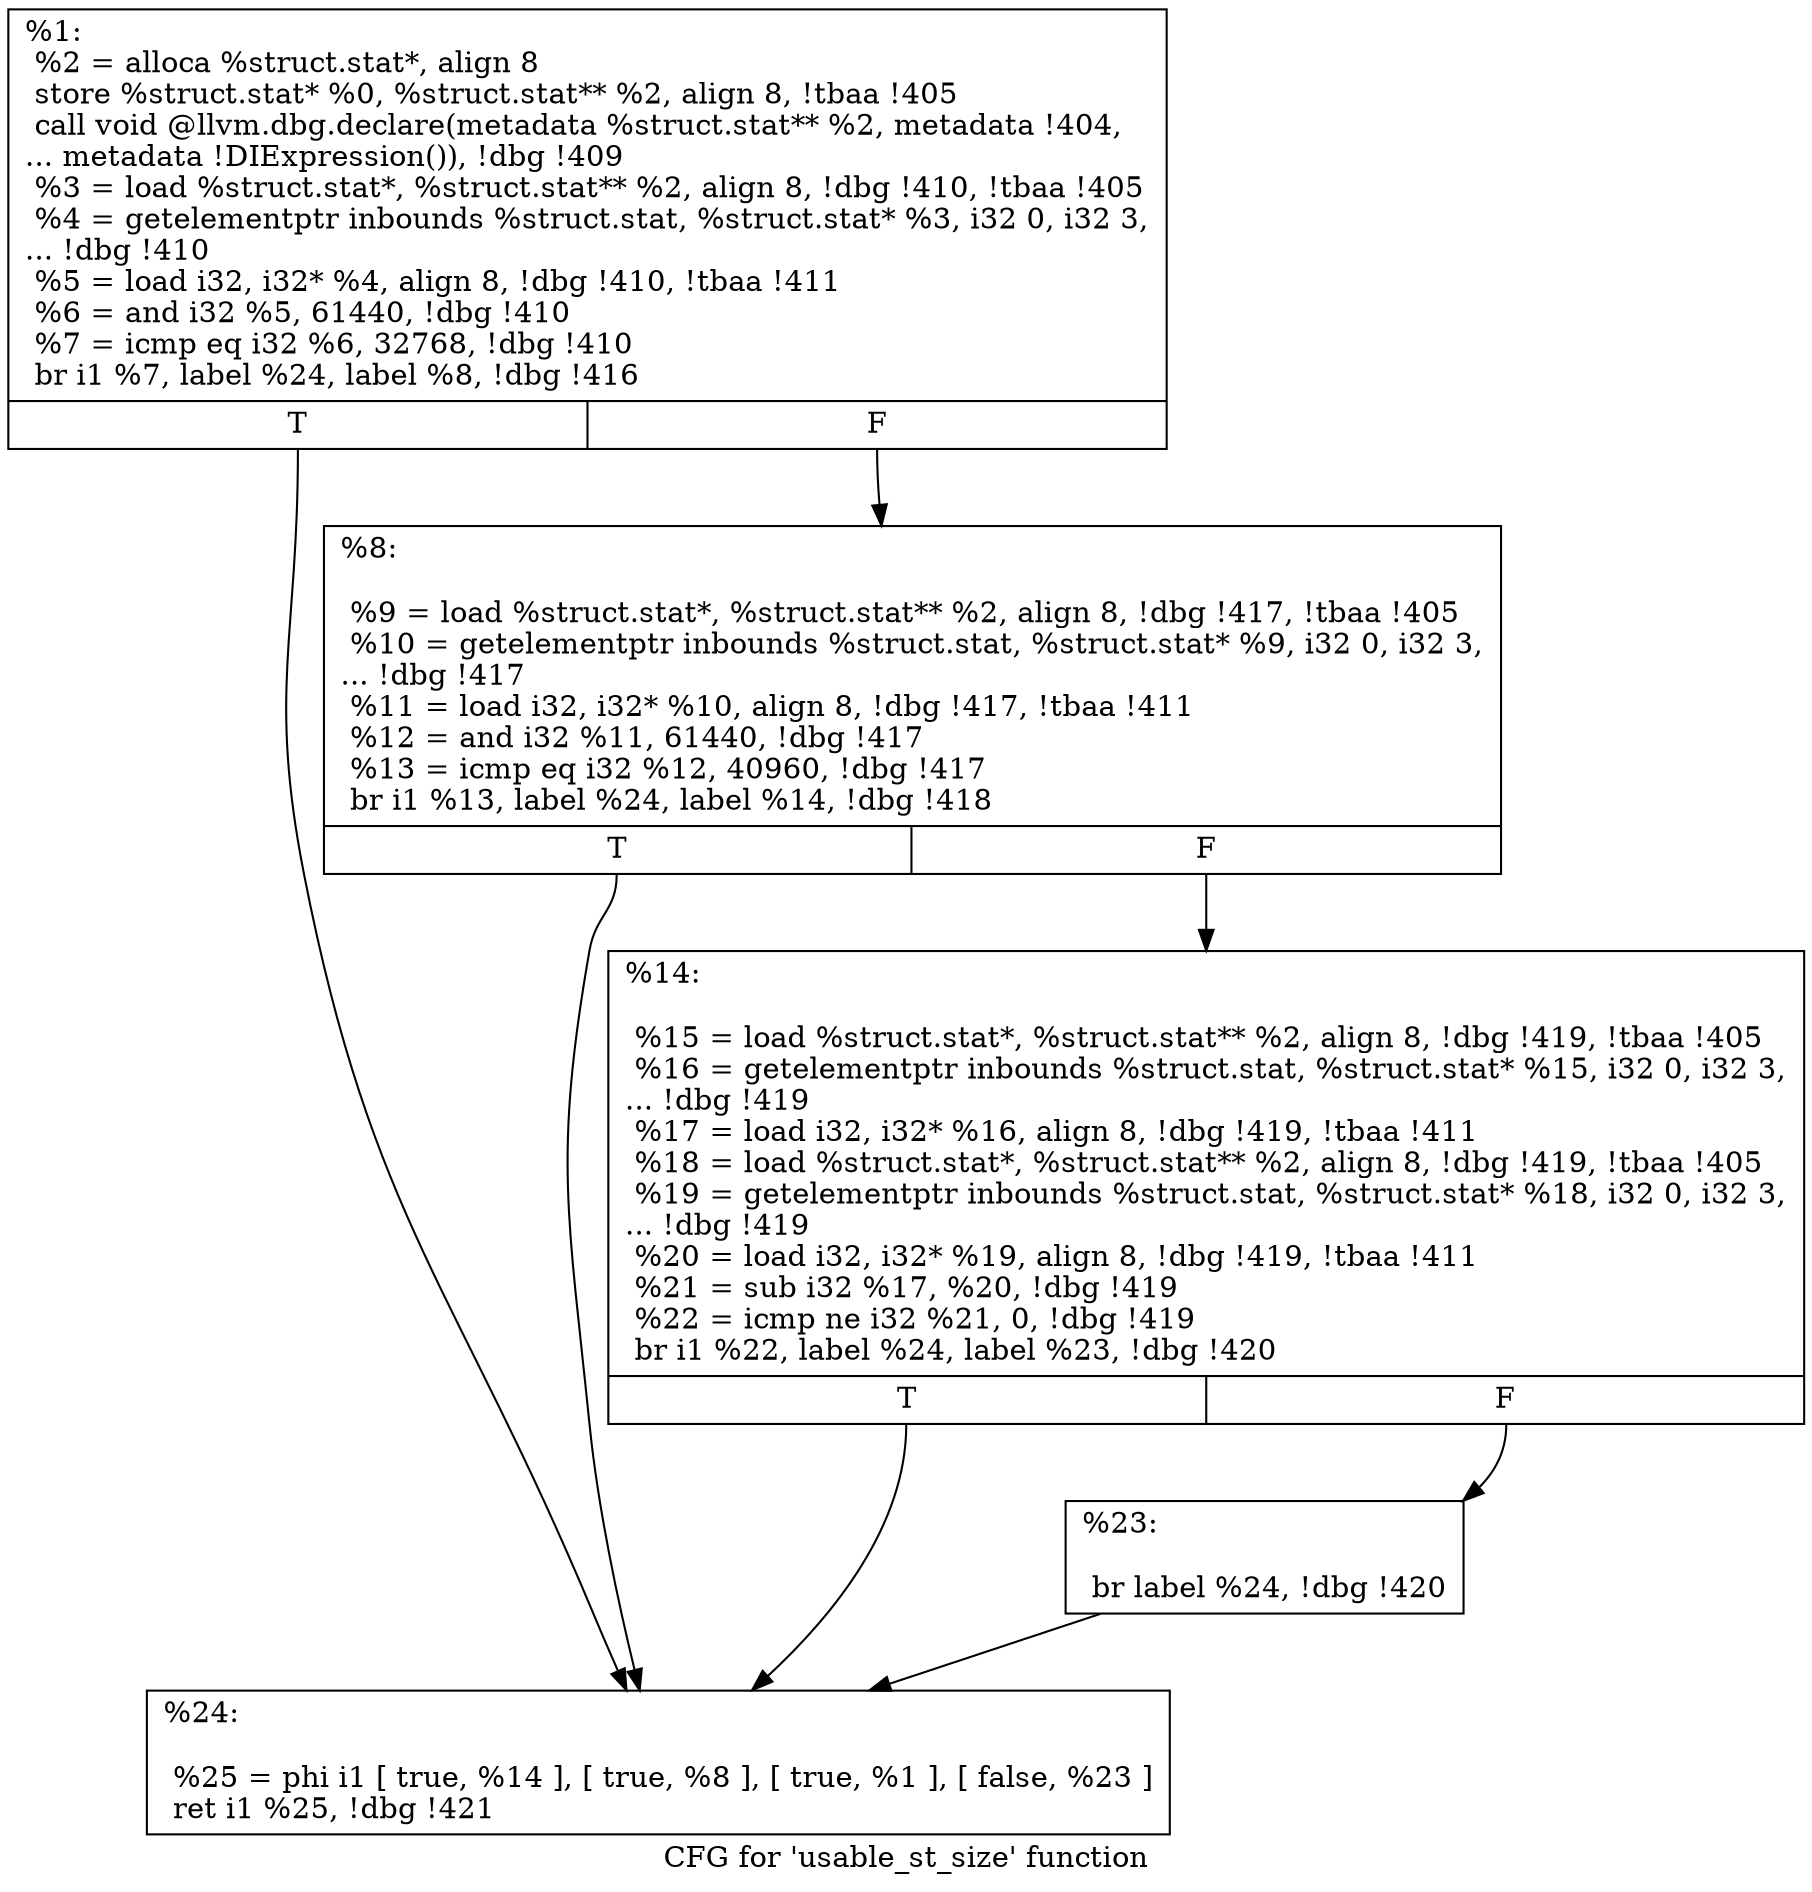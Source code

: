 digraph "CFG for 'usable_st_size' function" {
	label="CFG for 'usable_st_size' function";

	Node0x23fcfe0 [shape=record,label="{%1:\l  %2 = alloca %struct.stat*, align 8\l  store %struct.stat* %0, %struct.stat** %2, align 8, !tbaa !405\l  call void @llvm.dbg.declare(metadata %struct.stat** %2, metadata !404,\l... metadata !DIExpression()), !dbg !409\l  %3 = load %struct.stat*, %struct.stat** %2, align 8, !dbg !410, !tbaa !405\l  %4 = getelementptr inbounds %struct.stat, %struct.stat* %3, i32 0, i32 3,\l... !dbg !410\l  %5 = load i32, i32* %4, align 8, !dbg !410, !tbaa !411\l  %6 = and i32 %5, 61440, !dbg !410\l  %7 = icmp eq i32 %6, 32768, !dbg !410\l  br i1 %7, label %24, label %8, !dbg !416\l|{<s0>T|<s1>F}}"];
	Node0x23fcfe0:s0 -> Node0x24368e0;
	Node0x23fcfe0:s1 -> Node0x24022f0;
	Node0x24022f0 [shape=record,label="{%8:\l\l  %9 = load %struct.stat*, %struct.stat** %2, align 8, !dbg !417, !tbaa !405\l  %10 = getelementptr inbounds %struct.stat, %struct.stat* %9, i32 0, i32 3,\l... !dbg !417\l  %11 = load i32, i32* %10, align 8, !dbg !417, !tbaa !411\l  %12 = and i32 %11, 61440, !dbg !417\l  %13 = icmp eq i32 %12, 40960, !dbg !417\l  br i1 %13, label %24, label %14, !dbg !418\l|{<s0>T|<s1>F}}"];
	Node0x24022f0:s0 -> Node0x24368e0;
	Node0x24022f0:s1 -> Node0x2436840;
	Node0x2436840 [shape=record,label="{%14:\l\l  %15 = load %struct.stat*, %struct.stat** %2, align 8, !dbg !419, !tbaa !405\l  %16 = getelementptr inbounds %struct.stat, %struct.stat* %15, i32 0, i32 3,\l... !dbg !419\l  %17 = load i32, i32* %16, align 8, !dbg !419, !tbaa !411\l  %18 = load %struct.stat*, %struct.stat** %2, align 8, !dbg !419, !tbaa !405\l  %19 = getelementptr inbounds %struct.stat, %struct.stat* %18, i32 0, i32 3,\l... !dbg !419\l  %20 = load i32, i32* %19, align 8, !dbg !419, !tbaa !411\l  %21 = sub i32 %17, %20, !dbg !419\l  %22 = icmp ne i32 %21, 0, !dbg !419\l  br i1 %22, label %24, label %23, !dbg !420\l|{<s0>T|<s1>F}}"];
	Node0x2436840:s0 -> Node0x24368e0;
	Node0x2436840:s1 -> Node0x2436890;
	Node0x2436890 [shape=record,label="{%23:\l\l  br label %24, !dbg !420\l}"];
	Node0x2436890 -> Node0x24368e0;
	Node0x24368e0 [shape=record,label="{%24:\l\l  %25 = phi i1 [ true, %14 ], [ true, %8 ], [ true, %1 ], [ false, %23 ]\l  ret i1 %25, !dbg !421\l}"];
}
